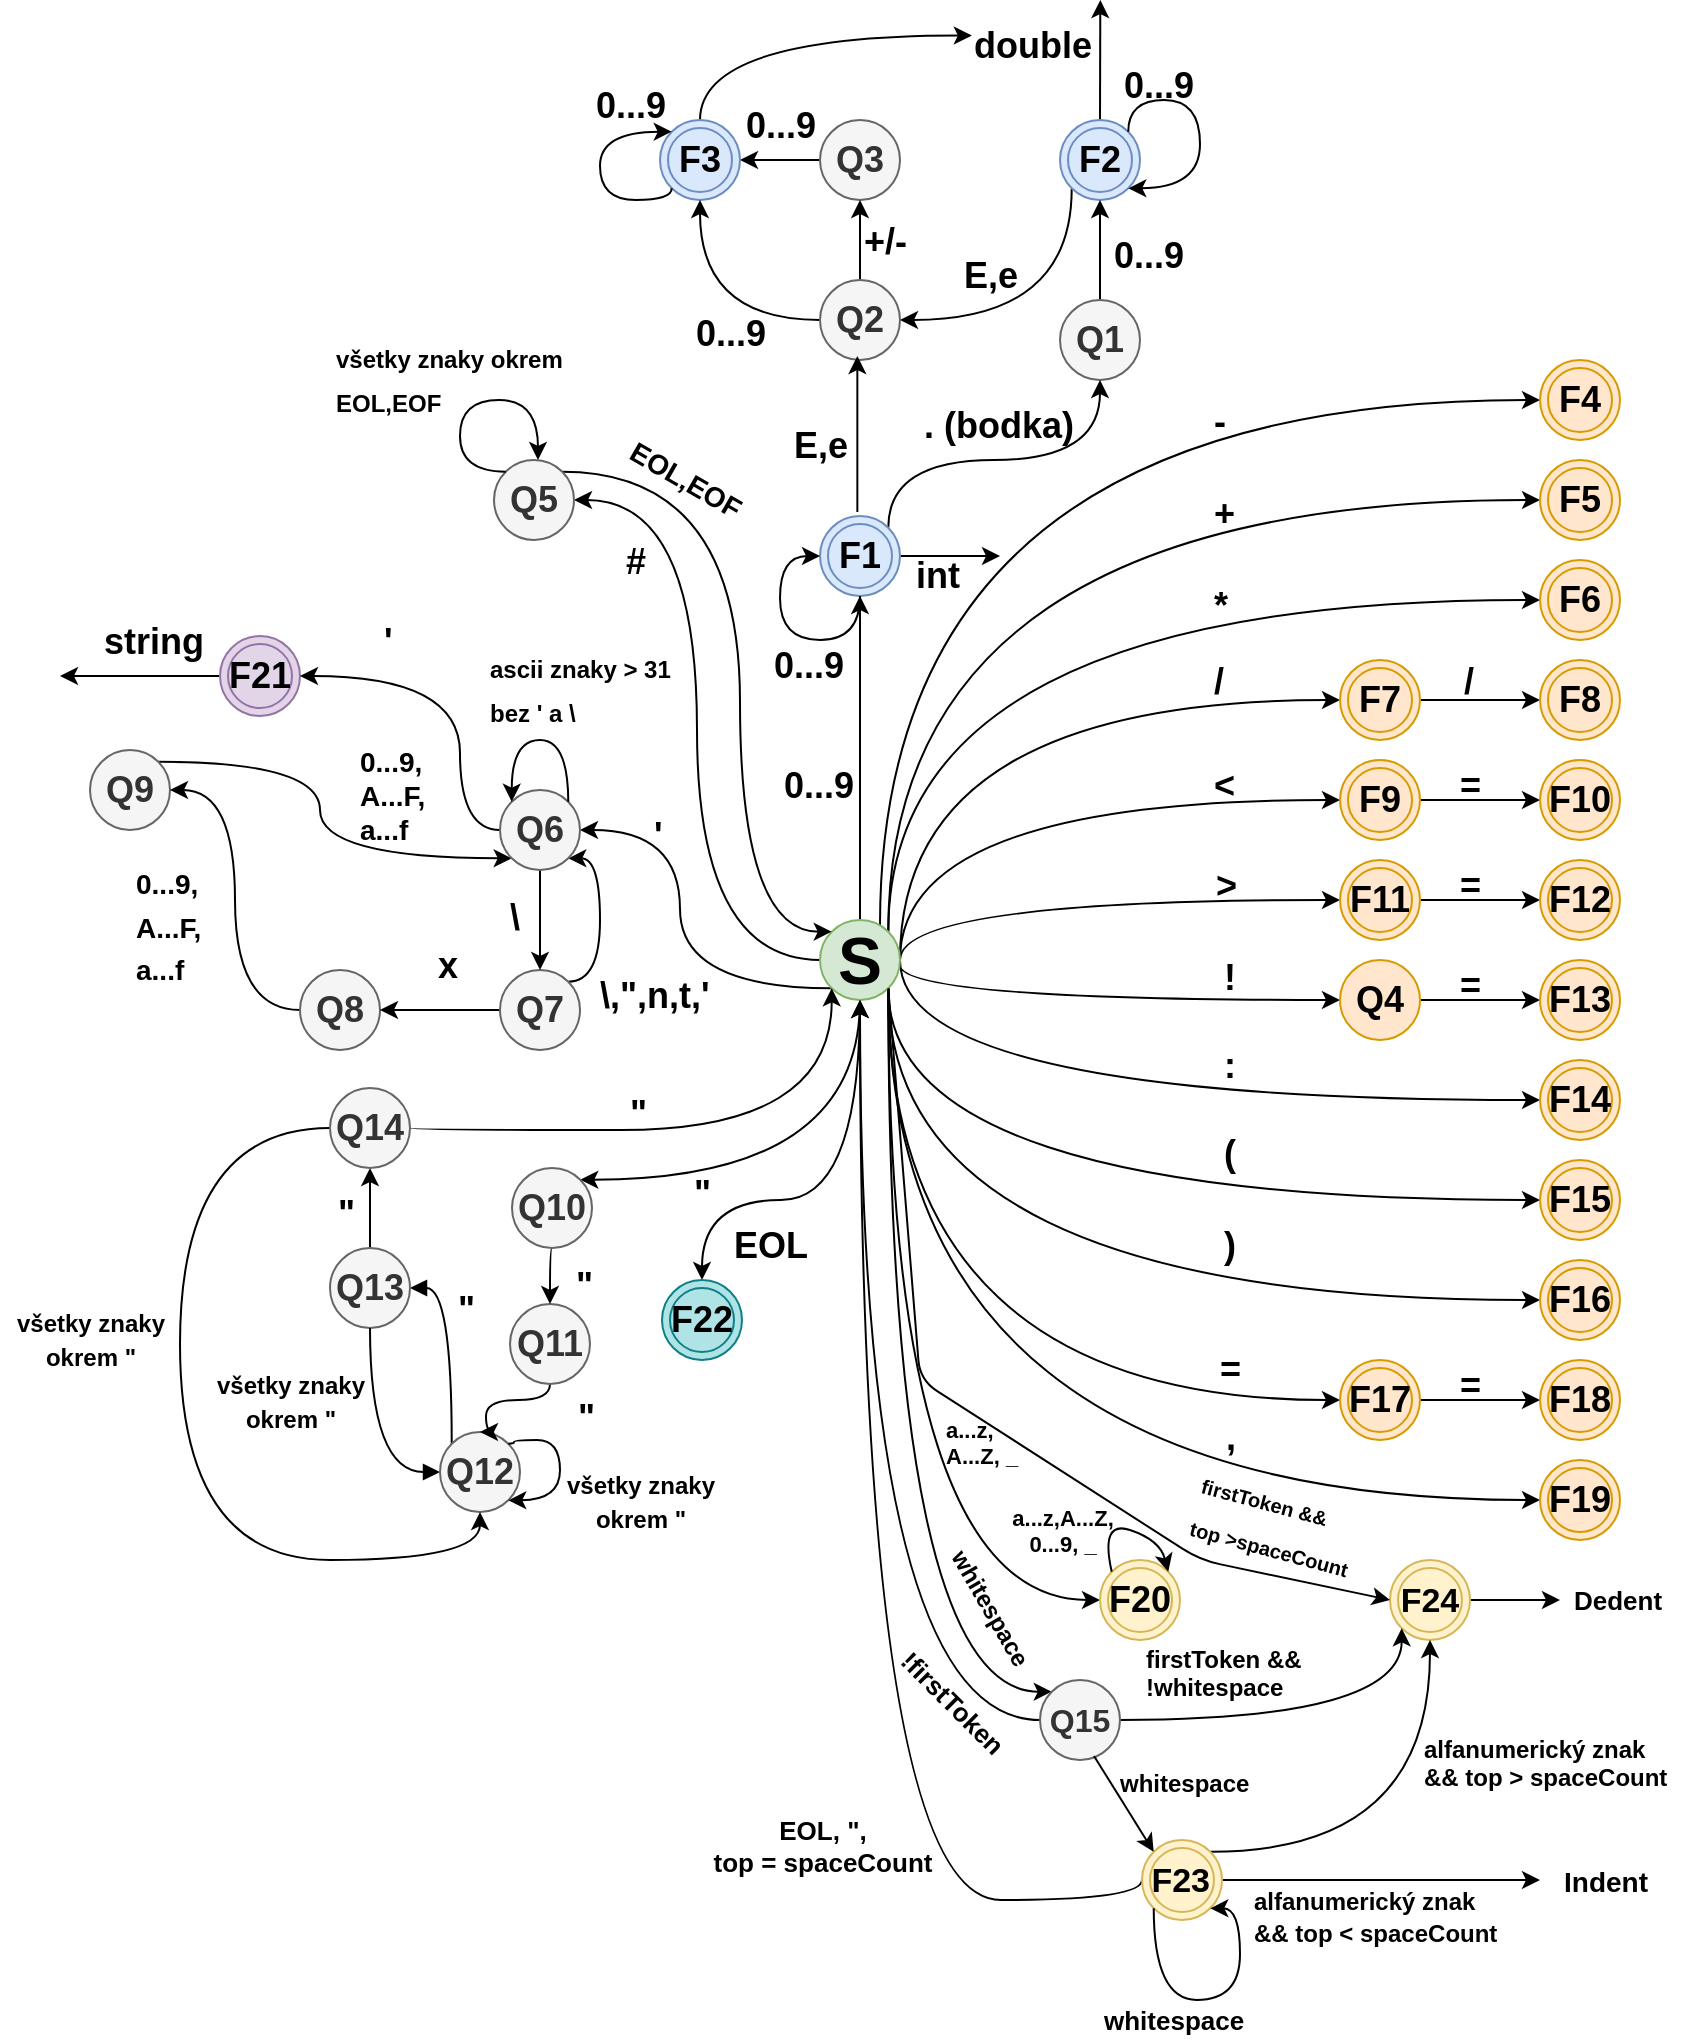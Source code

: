 <mxfile version="12.3.9" type="device" pages="1"><diagram id="JG3panCCO7HUyIYk3Yxw" name="Page-1"><mxGraphModel dx="2249" dy="762" grid="1" gridSize="10" guides="1" tooltips="1" connect="1" arrows="1" fold="1" page="1" pageScale="1" pageWidth="827" pageHeight="1169" math="0" shadow="0"><root><mxCell id="0"/><mxCell id="1" parent="0"/><mxCell id="SLtr-mGDCisyermg2RWU-175" style="edgeStyle=orthogonalEdgeStyle;curved=1;comic=0;orthogonalLoop=1;jettySize=auto;html=1;exitX=1;exitY=0.5;exitDx=0;exitDy=0;entryX=0;entryY=0;entryDx=0;entryDy=0;endArrow=none;endFill=0;strokeColor=#000000;fontSize=14;fontColor=none;startArrow=block;startFill=1;" parent="1" source="SLtr-mGDCisyermg2RWU-1" target="SLtr-mGDCisyermg2RWU-2" edge="1"><mxGeometry relative="1" as="geometry"/></mxCell><mxCell id="SLtr-mGDCisyermg2RWU-177" style="edgeStyle=orthogonalEdgeStyle;curved=1;comic=0;orthogonalLoop=1;jettySize=auto;html=1;exitX=0.5;exitY=0;exitDx=0;exitDy=0;entryX=0.5;entryY=1;entryDx=0;entryDy=0;endArrow=classic;endFill=1;strokeColor=#000000;fontSize=14;fontColor=none;" parent="1" source="SLtr-mGDCisyermg2RWU-1" target="SLtr-mGDCisyermg2RWU-11" edge="1"><mxGeometry relative="1" as="geometry"/></mxCell><mxCell id="SLtr-mGDCisyermg2RWU-1" value="Q13" style="ellipse;whiteSpace=wrap;html=1;aspect=fixed;fillColor=#f5f5f5;fontSize=18;fontStyle=1;strokeColor=#666666;fontColor=#333333;" parent="1" vertex="1"><mxGeometry x="155" y="724" width="40" height="40" as="geometry"/></mxCell><mxCell id="SLtr-mGDCisyermg2RWU-173" style="edgeStyle=orthogonalEdgeStyle;curved=1;comic=0;orthogonalLoop=1;jettySize=auto;html=1;exitX=0;exitY=0.5;exitDx=0;exitDy=0;entryX=0.5;entryY=1;entryDx=0;entryDy=0;endArrow=none;endFill=0;strokeColor=#000000;fontSize=14;fontColor=none;startArrow=block;startFill=1;" parent="1" source="SLtr-mGDCisyermg2RWU-2" target="SLtr-mGDCisyermg2RWU-1" edge="1"><mxGeometry relative="1" as="geometry"/></mxCell><mxCell id="SLtr-mGDCisyermg2RWU-2" value="Q12" style="ellipse;whiteSpace=wrap;html=1;aspect=fixed;fillColor=#f5f5f5;fontSize=18;fontStyle=1;strokeColor=#666666;fontColor=#333333;" parent="1" vertex="1"><mxGeometry x="210" y="816" width="40" height="40" as="geometry"/></mxCell><mxCell id="SLtr-mGDCisyermg2RWU-122" style="edgeStyle=orthogonalEdgeStyle;curved=1;comic=0;orthogonalLoop=1;jettySize=auto;html=1;exitX=0;exitY=0.5;exitDx=0;exitDy=0;entryX=1;entryY=0.5;entryDx=0;entryDy=0;endArrow=classic;endFill=1;strokeColor=#000000;fontSize=18;fontColor=none;" parent="1" source="SLtr-mGDCisyermg2RWU-3" target="SLtr-mGDCisyermg2RWU-4" edge="1"><mxGeometry relative="1" as="geometry"/></mxCell><mxCell id="SLtr-mGDCisyermg2RWU-3" value="Q3" style="ellipse;whiteSpace=wrap;html=1;aspect=fixed;fillColor=#f5f5f5;fontSize=18;fontStyle=1;strokeColor=#666666;fontColor=#333333;" parent="1" vertex="1"><mxGeometry x="400" y="160" width="40" height="40" as="geometry"/></mxCell><mxCell id="SLtr-mGDCisyermg2RWU-124" style="edgeStyle=orthogonalEdgeStyle;curved=1;comic=0;orthogonalLoop=1;jettySize=auto;html=1;exitX=0.5;exitY=0;exitDx=0;exitDy=0;entryX=0.013;entryY=0.388;entryDx=0;entryDy=0;entryPerimeter=0;endArrow=classic;endFill=1;strokeColor=#000000;fontSize=18;fontColor=none;" parent="1" source="SLtr-mGDCisyermg2RWU-4" target="SLtr-mGDCisyermg2RWU-110" edge="1"><mxGeometry relative="1" as="geometry"/></mxCell><mxCell id="SLtr-mGDCisyermg2RWU-4" value="F3" style="ellipse;shape=doubleEllipse;whiteSpace=wrap;html=1;aspect=fixed;fillColor=#dae8fc;fontSize=18;fontStyle=1;strokeColor=#6c8ebf;" parent="1" vertex="1"><mxGeometry x="320" y="160" width="40" height="40" as="geometry"/></mxCell><mxCell id="SLtr-mGDCisyermg2RWU-109" style="edgeStyle=orthogonalEdgeStyle;curved=1;comic=0;orthogonalLoop=1;jettySize=auto;html=1;exitX=0.5;exitY=0;exitDx=0;exitDy=0;endArrow=classic;endFill=1;strokeColor=#000000;fontSize=18;fontColor=none;" parent="1" source="SLtr-mGDCisyermg2RWU-5" edge="1"><mxGeometry relative="1" as="geometry"><mxPoint x="540.176" y="100.0" as="targetPoint"/></mxGeometry></mxCell><mxCell id="SLtr-mGDCisyermg2RWU-112" style="edgeStyle=orthogonalEdgeStyle;curved=1;comic=0;orthogonalLoop=1;jettySize=auto;html=1;exitX=0;exitY=1;exitDx=0;exitDy=0;entryX=1;entryY=0.5;entryDx=0;entryDy=0;endArrow=classic;endFill=1;strokeColor=#000000;fontSize=18;fontColor=none;" parent="1" source="SLtr-mGDCisyermg2RWU-5" target="SLtr-mGDCisyermg2RWU-15" edge="1"><mxGeometry relative="1" as="geometry"><Array as="points"><mxPoint x="526" y="260"/></Array></mxGeometry></mxCell><mxCell id="SLtr-mGDCisyermg2RWU-5" value="F2" style="ellipse;shape=doubleEllipse;whiteSpace=wrap;html=1;aspect=fixed;fillColor=#dae8fc;fontSize=18;fontStyle=1;strokeColor=#6c8ebf;" parent="1" vertex="1"><mxGeometry x="520" y="160" width="40" height="40" as="geometry"/></mxCell><mxCell id="SLtr-mGDCisyermg2RWU-104" style="edgeStyle=orthogonalEdgeStyle;curved=1;comic=0;orthogonalLoop=1;jettySize=auto;html=1;exitX=0.5;exitY=0;exitDx=0;exitDy=0;entryX=0.5;entryY=1;entryDx=0;entryDy=0;endArrow=classic;endFill=1;strokeColor=#000000;fontSize=18;fontColor=none;" parent="1" source="SLtr-mGDCisyermg2RWU-6" target="SLtr-mGDCisyermg2RWU-5" edge="1"><mxGeometry relative="1" as="geometry"/></mxCell><mxCell id="SLtr-mGDCisyermg2RWU-6" value="Q1" style="ellipse;whiteSpace=wrap;html=1;aspect=fixed;fillColor=#f5f5f5;fontSize=18;fontStyle=1;strokeColor=#666666;fontColor=#333333;" parent="1" vertex="1"><mxGeometry x="520" y="250" width="40" height="40" as="geometry"/></mxCell><mxCell id="SLtr-mGDCisyermg2RWU-63" style="edgeStyle=orthogonalEdgeStyle;orthogonalLoop=1;jettySize=auto;html=1;entryX=0;entryY=0.5;entryDx=0;entryDy=0;fontSize=18;fontColor=none;curved=1;endArrow=classic;endFill=1;" parent="1" source="SLtr-mGDCisyermg2RWU-7" target="SLtr-mGDCisyermg2RWU-10" edge="1"><mxGeometry relative="1" as="geometry"><Array as="points"><mxPoint x="430" y="300"/></Array></mxGeometry></mxCell><mxCell id="SLtr-mGDCisyermg2RWU-64" style="edgeStyle=orthogonalEdgeStyle;orthogonalLoop=1;jettySize=auto;html=1;fontSize=18;fontColor=none;exitX=1;exitY=0;exitDx=0;exitDy=0;entryX=0;entryY=0.5;entryDx=0;entryDy=0;comic=0;strokeColor=#000000;curved=1;" parent="1" source="SLtr-mGDCisyermg2RWU-7" target="SLtr-mGDCisyermg2RWU-20" edge="1"><mxGeometry relative="1" as="geometry"><mxPoint x="470" y="480" as="sourcePoint"/><mxPoint x="560" y="370" as="targetPoint"/><Array as="points"><mxPoint x="434" y="350"/></Array></mxGeometry></mxCell><mxCell id="SLtr-mGDCisyermg2RWU-67" style="edgeStyle=orthogonalEdgeStyle;curved=1;comic=0;orthogonalLoop=1;jettySize=auto;html=1;exitX=1;exitY=0;exitDx=0;exitDy=0;entryX=0;entryY=0.5;entryDx=0;entryDy=0;endArrow=classic;endFill=1;strokeColor=#000000;fontSize=18;fontColor=none;" parent="1" source="SLtr-mGDCisyermg2RWU-7" target="SLtr-mGDCisyermg2RWU-30" edge="1"><mxGeometry relative="1" as="geometry"><Array as="points"><mxPoint x="434" y="400"/></Array></mxGeometry></mxCell><mxCell id="SLtr-mGDCisyermg2RWU-68" style="edgeStyle=orthogonalEdgeStyle;curved=1;comic=0;orthogonalLoop=1;jettySize=auto;html=1;exitX=1;exitY=0.5;exitDx=0;exitDy=0;entryX=0;entryY=0.5;entryDx=0;entryDy=0;endArrow=classic;endFill=1;strokeColor=#000000;fontSize=18;fontColor=none;" parent="1" source="SLtr-mGDCisyermg2RWU-7" target="SLtr-mGDCisyermg2RWU-18" edge="1"><mxGeometry relative="1" as="geometry"><Array as="points"><mxPoint x="440" y="450"/></Array></mxGeometry></mxCell><mxCell id="SLtr-mGDCisyermg2RWU-69" style="edgeStyle=orthogonalEdgeStyle;curved=1;comic=0;orthogonalLoop=1;jettySize=auto;html=1;exitX=1;exitY=0.5;exitDx=0;exitDy=0;entryX=0;entryY=0.5;entryDx=0;entryDy=0;endArrow=classic;endFill=1;strokeColor=#000000;fontSize=18;fontColor=none;" parent="1" source="SLtr-mGDCisyermg2RWU-7" target="SLtr-mGDCisyermg2RWU-17" edge="1"><mxGeometry relative="1" as="geometry"><Array as="points"><mxPoint x="440" y="500"/></Array></mxGeometry></mxCell><mxCell id="SLtr-mGDCisyermg2RWU-70" style="edgeStyle=orthogonalEdgeStyle;curved=1;comic=0;orthogonalLoop=1;jettySize=auto;html=1;exitX=1;exitY=0.5;exitDx=0;exitDy=0;entryX=0;entryY=0.5;entryDx=0;entryDy=0;endArrow=classic;endFill=1;strokeColor=#000000;fontSize=18;fontColor=none;" parent="1" source="SLtr-mGDCisyermg2RWU-7" target="SLtr-mGDCisyermg2RWU-27" edge="1"><mxGeometry relative="1" as="geometry"><Array as="points"><mxPoint x="440" y="550"/></Array></mxGeometry></mxCell><mxCell id="SLtr-mGDCisyermg2RWU-73" style="edgeStyle=orthogonalEdgeStyle;curved=1;comic=0;orthogonalLoop=1;jettySize=auto;html=1;exitX=0.994;exitY=0.556;exitDx=0;exitDy=0;entryX=0;entryY=0.5;entryDx=0;entryDy=0;endArrow=classic;endFill=1;strokeColor=#000000;fontSize=18;fontColor=none;exitPerimeter=0;" parent="1" source="SLtr-mGDCisyermg2RWU-7" target="SLtr-mGDCisyermg2RWU-26" edge="1"><mxGeometry relative="1" as="geometry"><Array as="points"><mxPoint x="440" y="600"/></Array></mxGeometry></mxCell><mxCell id="SLtr-mGDCisyermg2RWU-74" style="edgeStyle=orthogonalEdgeStyle;curved=1;comic=0;orthogonalLoop=1;jettySize=auto;html=1;exitX=1;exitY=0.5;exitDx=0;exitDy=0;entryX=0;entryY=0.5;entryDx=0;entryDy=0;endArrow=classic;endFill=1;strokeColor=#000000;fontSize=18;fontColor=none;" parent="1" source="SLtr-mGDCisyermg2RWU-7" target="SLtr-mGDCisyermg2RWU-19" edge="1"><mxGeometry relative="1" as="geometry"><Array as="points"><mxPoint x="440" y="650"/></Array></mxGeometry></mxCell><mxCell id="SLtr-mGDCisyermg2RWU-75" style="edgeStyle=orthogonalEdgeStyle;curved=1;comic=0;orthogonalLoop=1;jettySize=auto;html=1;exitX=1;exitY=1;exitDx=0;exitDy=0;entryX=0;entryY=0.5;entryDx=0;entryDy=0;endArrow=classic;endFill=1;strokeColor=#000000;fontSize=18;fontColor=none;" parent="1" source="SLtr-mGDCisyermg2RWU-7" target="SLtr-mGDCisyermg2RWU-9" edge="1"><mxGeometry relative="1" as="geometry"><Array as="points"><mxPoint x="434" y="700"/></Array></mxGeometry></mxCell><mxCell id="SLtr-mGDCisyermg2RWU-76" style="edgeStyle=orthogonalEdgeStyle;curved=1;comic=0;orthogonalLoop=1;jettySize=auto;html=1;exitX=1;exitY=1;exitDx=0;exitDy=0;entryX=0;entryY=0.5;entryDx=0;entryDy=0;endArrow=classic;endFill=1;strokeColor=#000000;fontSize=18;fontColor=none;" parent="1" source="SLtr-mGDCisyermg2RWU-7" target="SLtr-mGDCisyermg2RWU-8" edge="1"><mxGeometry relative="1" as="geometry"><Array as="points"><mxPoint x="434" y="750"/></Array></mxGeometry></mxCell><mxCell id="SLtr-mGDCisyermg2RWU-77" style="edgeStyle=orthogonalEdgeStyle;curved=1;comic=0;orthogonalLoop=1;jettySize=auto;html=1;exitX=1;exitY=1;exitDx=0;exitDy=0;entryX=0;entryY=0.5;entryDx=0;entryDy=0;endArrow=classic;endFill=1;strokeColor=#000000;fontSize=18;fontColor=none;" parent="1" source="SLtr-mGDCisyermg2RWU-7" target="SLtr-mGDCisyermg2RWU-25" edge="1"><mxGeometry relative="1" as="geometry"><Array as="points"><mxPoint x="434" y="800"/></Array></mxGeometry></mxCell><mxCell id="SLtr-mGDCisyermg2RWU-78" style="edgeStyle=orthogonalEdgeStyle;curved=1;comic=0;orthogonalLoop=1;jettySize=auto;html=1;exitX=1;exitY=1;exitDx=0;exitDy=0;entryX=0;entryY=0.5;entryDx=0;entryDy=0;endArrow=classic;endFill=1;strokeColor=#000000;fontSize=18;fontColor=none;" parent="1" source="SLtr-mGDCisyermg2RWU-7" target="SLtr-mGDCisyermg2RWU-34" edge="1"><mxGeometry relative="1" as="geometry"><Array as="points"><mxPoint x="434" y="850"/></Array></mxGeometry></mxCell><mxCell id="SLtr-mGDCisyermg2RWU-79" style="edgeStyle=orthogonalEdgeStyle;curved=1;comic=0;orthogonalLoop=1;jettySize=auto;html=1;exitX=1;exitY=1;exitDx=0;exitDy=0;entryX=0;entryY=0.5;entryDx=0;entryDy=0;endArrow=classic;endFill=1;strokeColor=#000000;fontSize=18;fontColor=none;" parent="1" source="SLtr-mGDCisyermg2RWU-7" target="SLtr-mGDCisyermg2RWU-33" edge="1"><mxGeometry relative="1" as="geometry"><Array as="points"><mxPoint x="434" y="900"/></Array></mxGeometry></mxCell><mxCell id="SLtr-mGDCisyermg2RWU-96" style="edgeStyle=orthogonalEdgeStyle;curved=1;comic=0;orthogonalLoop=1;jettySize=auto;html=1;exitX=0.5;exitY=0;exitDx=0;exitDy=0;entryX=0.5;entryY=1;entryDx=0;entryDy=0;endArrow=classic;endFill=1;strokeColor=#000000;fontSize=18;fontColor=none;" parent="1" source="SLtr-mGDCisyermg2RWU-7" target="SLtr-mGDCisyermg2RWU-16" edge="1"><mxGeometry relative="1" as="geometry"/></mxCell><mxCell id="SLtr-mGDCisyermg2RWU-128" style="edgeStyle=orthogonalEdgeStyle;curved=1;comic=0;orthogonalLoop=1;jettySize=auto;html=1;exitX=0;exitY=0.5;exitDx=0;exitDy=0;endArrow=classic;endFill=1;strokeColor=#000000;fontSize=18;fontColor=none;entryX=1;entryY=0.5;entryDx=0;entryDy=0;" parent="1" source="SLtr-mGDCisyermg2RWU-7" target="SLtr-mGDCisyermg2RWU-32" edge="1"><mxGeometry relative="1" as="geometry"><mxPoint x="360" y="594.471" as="targetPoint"/></mxGeometry></mxCell><mxCell id="SLtr-mGDCisyermg2RWU-135" style="edgeStyle=orthogonalEdgeStyle;curved=1;comic=0;orthogonalLoop=1;jettySize=auto;html=1;exitX=0;exitY=1;exitDx=0;exitDy=0;entryX=1;entryY=0.5;entryDx=0;entryDy=0;endArrow=classic;endFill=1;strokeColor=#000000;fontSize=18;fontColor=none;" parent="1" source="SLtr-mGDCisyermg2RWU-7" target="SLtr-mGDCisyermg2RWU-31" edge="1"><mxGeometry relative="1" as="geometry"><Array as="points"><mxPoint x="330" y="594"/><mxPoint x="330" y="515"/></Array></mxGeometry></mxCell><mxCell id="SLtr-mGDCisyermg2RWU-160" style="edgeStyle=orthogonalEdgeStyle;comic=0;orthogonalLoop=1;jettySize=auto;html=1;exitX=0.5;exitY=1;exitDx=0;exitDy=0;entryX=0.5;entryY=0;entryDx=0;entryDy=0;endArrow=classic;endFill=1;strokeColor=#000000;fontSize=14;fontColor=none;curved=1;" parent="1" source="SLtr-mGDCisyermg2RWU-7" target="SLtr-mGDCisyermg2RWU-14" edge="1"><mxGeometry relative="1" as="geometry"><Array as="points"><mxPoint x="420" y="700"/><mxPoint x="341" y="700"/></Array></mxGeometry></mxCell><mxCell id="SLtr-mGDCisyermg2RWU-165" style="edgeStyle=orthogonalEdgeStyle;curved=1;comic=0;orthogonalLoop=1;jettySize=auto;html=1;exitX=0.5;exitY=1;exitDx=0;exitDy=0;entryX=1;entryY=0;entryDx=0;entryDy=0;endArrow=classic;endFill=1;strokeColor=#000000;fontSize=14;fontColor=none;" parent="1" source="SLtr-mGDCisyermg2RWU-7" target="SLtr-mGDCisyermg2RWU-13" edge="1"><mxGeometry relative="1" as="geometry"><Array as="points"><mxPoint x="420" y="690"/></Array></mxGeometry></mxCell><mxCell id="9d_rqE51eai58UXG93RW-18" style="edgeStyle=orthogonalEdgeStyle;curved=1;orthogonalLoop=1;jettySize=auto;html=1;exitX=1;exitY=1;exitDx=0;exitDy=0;entryX=0;entryY=0;entryDx=0;entryDy=0;startArrow=none;startFill=0;endArrow=classic;endFill=1;fontSize=5;" parent="1" source="SLtr-mGDCisyermg2RWU-7" target="9d_rqE51eai58UXG93RW-12" edge="1"><mxGeometry relative="1" as="geometry"><Array as="points"><mxPoint x="434" y="946"/></Array></mxGeometry></mxCell><mxCell id="SLtr-mGDCisyermg2RWU-7" value="&lt;font style=&quot;font-size: 33px&quot;&gt;S&lt;/font&gt;" style="ellipse;whiteSpace=wrap;html=1;aspect=fixed;fillColor=#d5e8d4;fontSize=18;fontStyle=1;strokeColor=#82b366;" parent="1" vertex="1"><mxGeometry x="400" y="560" width="40" height="40" as="geometry"/></mxCell><mxCell id="SLtr-mGDCisyermg2RWU-8" value="F16" style="ellipse;shape=doubleEllipse;whiteSpace=wrap;html=1;aspect=fixed;fillColor=#ffe6cc;fontSize=18;fontStyle=1;strokeColor=#d79b00;" parent="1" vertex="1"><mxGeometry x="760" y="730" width="40" height="40" as="geometry"/></mxCell><mxCell id="SLtr-mGDCisyermg2RWU-9" value="F15" style="ellipse;shape=doubleEllipse;whiteSpace=wrap;html=1;aspect=fixed;fillColor=#ffe6cc;fontSize=18;fontStyle=1;strokeColor=#d79b00;" parent="1" vertex="1"><mxGeometry x="760" y="680" width="40" height="40" as="geometry"/></mxCell><mxCell id="SLtr-mGDCisyermg2RWU-10" value="&lt;font style=&quot;font-size: 18px;&quot;&gt;&lt;span style=&quot;font-size: 18px;&quot;&gt;F4&lt;/span&gt;&lt;/font&gt;" style="ellipse;shape=doubleEllipse;whiteSpace=wrap;html=1;aspect=fixed;fillColor=#ffe6cc;fontSize=18;fontStyle=1;strokeColor=#d79b00;shadow=0;" parent="1" vertex="1"><mxGeometry x="760" y="280" width="40" height="40" as="geometry"/></mxCell><mxCell id="SLtr-mGDCisyermg2RWU-180" style="edgeStyle=orthogonalEdgeStyle;comic=0;orthogonalLoop=1;jettySize=auto;html=1;exitX=1;exitY=0.5;exitDx=0;exitDy=0;entryX=0;entryY=1;entryDx=0;entryDy=0;endArrow=classic;endFill=1;strokeColor=#000000;fontSize=14;fontColor=none;curved=1;" parent="1" source="SLtr-mGDCisyermg2RWU-11" target="SLtr-mGDCisyermg2RWU-7" edge="1"><mxGeometry relative="1" as="geometry"><Array as="points"><mxPoint x="195" y="665"/><mxPoint x="406" y="665"/></Array></mxGeometry></mxCell><mxCell id="SLtr-mGDCisyermg2RWU-182" style="edgeStyle=orthogonalEdgeStyle;curved=1;comic=0;orthogonalLoop=1;jettySize=auto;html=1;exitX=0;exitY=0.5;exitDx=0;exitDy=0;entryX=0.5;entryY=1;entryDx=0;entryDy=0;endArrow=classic;endFill=1;strokeColor=#000000;fontSize=14;fontColor=none;" parent="1" source="SLtr-mGDCisyermg2RWU-11" target="SLtr-mGDCisyermg2RWU-2" edge="1"><mxGeometry relative="1" as="geometry"><Array as="points"><mxPoint x="80" y="664"/><mxPoint x="80" y="880"/><mxPoint x="230" y="880"/></Array></mxGeometry></mxCell><mxCell id="SLtr-mGDCisyermg2RWU-11" value="Q14" style="ellipse;whiteSpace=wrap;html=1;aspect=fixed;fillColor=#f5f5f5;fontSize=18;fontStyle=1;strokeColor=#666666;fontColor=#333333;" parent="1" vertex="1"><mxGeometry x="155" y="644" width="40" height="40" as="geometry"/></mxCell><mxCell id="SLtr-mGDCisyermg2RWU-169" style="edgeStyle=orthogonalEdgeStyle;curved=1;comic=0;orthogonalLoop=1;jettySize=auto;html=1;exitX=0.5;exitY=1;exitDx=0;exitDy=0;entryX=0.5;entryY=0;entryDx=0;entryDy=0;endArrow=classic;endFill=1;strokeColor=#000000;fontSize=14;fontColor=none;" parent="1" source="SLtr-mGDCisyermg2RWU-12" target="SLtr-mGDCisyermg2RWU-2" edge="1"><mxGeometry relative="1" as="geometry"><Array as="points"><mxPoint x="265" y="800"/><mxPoint x="233" y="800"/></Array></mxGeometry></mxCell><mxCell id="SLtr-mGDCisyermg2RWU-12" value="Q11" style="ellipse;whiteSpace=wrap;html=1;aspect=fixed;fillColor=#f5f5f5;fontSize=18;fontStyle=1;strokeColor=#666666;fontColor=#333333;" parent="1" vertex="1"><mxGeometry x="245" y="752" width="40" height="40" as="geometry"/></mxCell><mxCell id="SLtr-mGDCisyermg2RWU-167" style="edgeStyle=orthogonalEdgeStyle;curved=1;comic=0;orthogonalLoop=1;jettySize=auto;html=1;exitX=0.5;exitY=1;exitDx=0;exitDy=0;entryX=0.5;entryY=0;entryDx=0;entryDy=0;endArrow=classic;endFill=1;strokeColor=#000000;fontSize=14;fontColor=none;" parent="1" source="SLtr-mGDCisyermg2RWU-13" target="SLtr-mGDCisyermg2RWU-12" edge="1"><mxGeometry relative="1" as="geometry"/></mxCell><mxCell id="SLtr-mGDCisyermg2RWU-13" value="Q10" style="ellipse;whiteSpace=wrap;html=1;aspect=fixed;fillColor=#f5f5f5;fontSize=18;fontStyle=1;strokeColor=#666666;fontColor=#333333;" parent="1" vertex="1"><mxGeometry x="246" y="684" width="40" height="40" as="geometry"/></mxCell><mxCell id="SLtr-mGDCisyermg2RWU-14" value="F22" style="ellipse;shape=doubleEllipse;whiteSpace=wrap;html=1;aspect=fixed;fillColor=#b0e3e6;fontSize=18;fontStyle=1;strokeColor=#0e8088;" parent="1" vertex="1"><mxGeometry x="321" y="740" width="40" height="40" as="geometry"/></mxCell><mxCell id="SLtr-mGDCisyermg2RWU-116" style="edgeStyle=orthogonalEdgeStyle;curved=1;comic=0;orthogonalLoop=1;jettySize=auto;html=1;exitX=0;exitY=0.5;exitDx=0;exitDy=0;entryX=0.5;entryY=1;entryDx=0;entryDy=0;endArrow=classic;endFill=1;strokeColor=#000000;fontSize=18;fontColor=none;" parent="1" source="SLtr-mGDCisyermg2RWU-15" target="SLtr-mGDCisyermg2RWU-4" edge="1"><mxGeometry relative="1" as="geometry"/></mxCell><mxCell id="SLtr-mGDCisyermg2RWU-120" style="edgeStyle=orthogonalEdgeStyle;curved=1;comic=0;orthogonalLoop=1;jettySize=auto;html=1;exitX=0.5;exitY=0;exitDx=0;exitDy=0;entryX=0.5;entryY=1;entryDx=0;entryDy=0;endArrow=classic;endFill=1;strokeColor=#000000;fontSize=18;fontColor=none;" parent="1" source="SLtr-mGDCisyermg2RWU-15" target="SLtr-mGDCisyermg2RWU-3" edge="1"><mxGeometry relative="1" as="geometry"/></mxCell><mxCell id="SLtr-mGDCisyermg2RWU-15" value="Q2" style="ellipse;whiteSpace=wrap;html=1;aspect=fixed;fillColor=#f5f5f5;fontSize=18;fontStyle=1;strokeColor=#666666;fontColor=#333333;" parent="1" vertex="1"><mxGeometry x="400" y="240" width="40" height="40" as="geometry"/></mxCell><mxCell id="SLtr-mGDCisyermg2RWU-98" style="edgeStyle=orthogonalEdgeStyle;curved=1;comic=0;orthogonalLoop=1;jettySize=auto;html=1;exitX=1;exitY=0.5;exitDx=0;exitDy=0;endArrow=classic;endFill=1;strokeColor=#000000;fontSize=18;fontColor=none;" parent="1" source="SLtr-mGDCisyermg2RWU-16" edge="1"><mxGeometry relative="1" as="geometry"><mxPoint x="490" y="378" as="targetPoint"/></mxGeometry></mxCell><mxCell id="SLtr-mGDCisyermg2RWU-102" style="edgeStyle=orthogonalEdgeStyle;curved=1;comic=0;orthogonalLoop=1;jettySize=auto;html=1;exitX=1;exitY=0;exitDx=0;exitDy=0;endArrow=classic;endFill=1;strokeColor=#000000;fontSize=18;fontColor=none;" parent="1" source="SLtr-mGDCisyermg2RWU-16" target="SLtr-mGDCisyermg2RWU-6" edge="1"><mxGeometry relative="1" as="geometry"><Array as="points"><mxPoint x="434" y="330"/><mxPoint x="540" y="330"/></Array></mxGeometry></mxCell><mxCell id="SLtr-mGDCisyermg2RWU-111" style="edgeStyle=orthogonalEdgeStyle;curved=1;comic=0;orthogonalLoop=1;jettySize=auto;html=1;exitX=0.5;exitY=0;exitDx=0;exitDy=0;endArrow=classic;endFill=1;strokeColor=#000000;fontSize=18;fontColor=none;" parent="1" edge="1"><mxGeometry relative="1" as="geometry"><mxPoint x="418.676" y="278" as="targetPoint"/><mxPoint x="418.676" y="356" as="sourcePoint"/></mxGeometry></mxCell><mxCell id="SLtr-mGDCisyermg2RWU-16" value="F1" style="ellipse;shape=doubleEllipse;whiteSpace=wrap;html=1;aspect=fixed;fillColor=#dae8fc;fontSize=18;fontStyle=1;strokeColor=#6c8ebf;" parent="1" vertex="1"><mxGeometry x="400" y="358" width="40" height="40" as="geometry"/></mxCell><mxCell id="SLtr-mGDCisyermg2RWU-47" style="edgeStyle=orthogonalEdgeStyle;rounded=0;orthogonalLoop=1;jettySize=auto;html=1;exitX=1;exitY=0.5;exitDx=0;exitDy=0;entryX=0;entryY=0.5;entryDx=0;entryDy=0;fontSize=18;fontColor=none;" parent="1" source="SLtr-mGDCisyermg2RWU-17" target="SLtr-mGDCisyermg2RWU-28" edge="1"><mxGeometry relative="1" as="geometry"/></mxCell><mxCell id="SLtr-mGDCisyermg2RWU-17" value="F9" style="ellipse;shape=doubleEllipse;whiteSpace=wrap;html=1;aspect=fixed;fillColor=#ffe6cc;fontSize=18;fontStyle=1;strokeColor=#d79b00;" parent="1" vertex="1"><mxGeometry x="660" y="480" width="40" height="40" as="geometry"/></mxCell><mxCell id="SLtr-mGDCisyermg2RWU-45" style="edgeStyle=orthogonalEdgeStyle;rounded=0;orthogonalLoop=1;jettySize=auto;html=1;exitX=1;exitY=0.5;exitDx=0;exitDy=0;entryX=0;entryY=0.5;entryDx=0;entryDy=0;fontSize=18;fontColor=none;" parent="1" source="SLtr-mGDCisyermg2RWU-18" target="SLtr-mGDCisyermg2RWU-29" edge="1"><mxGeometry relative="1" as="geometry"/></mxCell><mxCell id="SLtr-mGDCisyermg2RWU-18" value="F7" style="ellipse;shape=doubleEllipse;whiteSpace=wrap;html=1;aspect=fixed;fillColor=#ffe6cc;fontSize=18;fontStyle=1;strokeColor=#d79b00;" parent="1" vertex="1"><mxGeometry x="660" y="430" width="40" height="40" as="geometry"/></mxCell><mxCell id="SLtr-mGDCisyermg2RWU-19" value="F14" style="ellipse;shape=doubleEllipse;whiteSpace=wrap;html=1;aspect=fixed;fillColor=#ffe6cc;fontSize=18;fontStyle=1;strokeColor=#d79b00;" parent="1" vertex="1"><mxGeometry x="760" y="630" width="40" height="40" as="geometry"/></mxCell><mxCell id="SLtr-mGDCisyermg2RWU-20" value="&lt;span style=&quot;font-size: 18px;&quot;&gt;F5&lt;/span&gt;" style="ellipse;shape=doubleEllipse;whiteSpace=wrap;html=1;aspect=fixed;fillColor=#ffe6cc;fontSize=18;fontStyle=1;strokeColor=#d79b00;" parent="1" vertex="1"><mxGeometry x="760" y="330" width="40" height="40" as="geometry"/></mxCell><mxCell id="SLtr-mGDCisyermg2RWU-143" style="edgeStyle=orthogonalEdgeStyle;curved=1;comic=0;orthogonalLoop=1;jettySize=auto;html=1;exitX=0;exitY=0.5;exitDx=0;exitDy=0;endArrow=classic;endFill=1;strokeColor=#000000;fontSize=18;fontColor=none;" parent="1" source="SLtr-mGDCisyermg2RWU-21" edge="1"><mxGeometry relative="1" as="geometry"><mxPoint x="20" y="438" as="targetPoint"/></mxGeometry></mxCell><mxCell id="SLtr-mGDCisyermg2RWU-21" value="F21" style="ellipse;shape=doubleEllipse;whiteSpace=wrap;html=1;aspect=fixed;fillColor=#e1d5e7;fontSize=18;fontStyle=1;strokeColor=#9673a6;" parent="1" vertex="1"><mxGeometry x="100" y="418" width="40" height="40" as="geometry"/></mxCell><mxCell id="SLtr-mGDCisyermg2RWU-158" style="edgeStyle=orthogonalEdgeStyle;curved=1;comic=0;orthogonalLoop=1;jettySize=auto;html=1;exitX=1;exitY=0;exitDx=0;exitDy=0;entryX=0;entryY=1;entryDx=0;entryDy=0;endArrow=classic;endFill=1;strokeColor=#000000;fontSize=18;fontColor=none;" parent="1" source="SLtr-mGDCisyermg2RWU-22" target="SLtr-mGDCisyermg2RWU-31" edge="1"><mxGeometry relative="1" as="geometry"><Array as="points"><mxPoint x="150" y="481"/><mxPoint x="150" y="529"/></Array></mxGeometry></mxCell><mxCell id="SLtr-mGDCisyermg2RWU-22" value="Q9" style="ellipse;whiteSpace=wrap;html=1;aspect=fixed;fillColor=#f5f5f5;fontSize=18;fontStyle=1;strokeColor=#666666;fontColor=#333333;" parent="1" vertex="1"><mxGeometry x="35" y="475" width="40" height="40" as="geometry"/></mxCell><mxCell id="SLtr-mGDCisyermg2RWU-156" style="edgeStyle=orthogonalEdgeStyle;curved=1;comic=0;orthogonalLoop=1;jettySize=auto;html=1;exitX=0;exitY=0.5;exitDx=0;exitDy=0;entryX=1;entryY=0.5;entryDx=0;entryDy=0;endArrow=classic;endFill=1;strokeColor=#000000;fontSize=18;fontColor=none;" parent="1" source="SLtr-mGDCisyermg2RWU-23" target="SLtr-mGDCisyermg2RWU-22" edge="1"><mxGeometry relative="1" as="geometry"/></mxCell><mxCell id="SLtr-mGDCisyermg2RWU-23" value="Q8" style="ellipse;whiteSpace=wrap;html=1;aspect=fixed;fillColor=#f5f5f5;fontSize=18;fontStyle=1;strokeColor=#666666;fontColor=#333333;" parent="1" vertex="1"><mxGeometry x="140" y="585" width="40" height="40" as="geometry"/></mxCell><mxCell id="SLtr-mGDCisyermg2RWU-151" style="edgeStyle=orthogonalEdgeStyle;curved=1;comic=0;orthogonalLoop=1;jettySize=auto;html=1;exitX=1;exitY=0;exitDx=0;exitDy=0;entryX=1;entryY=1;entryDx=0;entryDy=0;endArrow=classic;endFill=1;strokeColor=#000000;fontSize=18;fontColor=none;" parent="1" source="SLtr-mGDCisyermg2RWU-24" target="SLtr-mGDCisyermg2RWU-31" edge="1"><mxGeometry relative="1" as="geometry"><Array as="points"><mxPoint x="290" y="591"/><mxPoint x="290" y="529"/></Array></mxGeometry></mxCell><mxCell id="SLtr-mGDCisyermg2RWU-154" style="edgeStyle=orthogonalEdgeStyle;curved=1;comic=0;orthogonalLoop=1;jettySize=auto;html=1;exitX=0;exitY=0.5;exitDx=0;exitDy=0;endArrow=classic;endFill=1;strokeColor=#000000;fontSize=18;fontColor=none;" parent="1" source="SLtr-mGDCisyermg2RWU-24" target="SLtr-mGDCisyermg2RWU-23" edge="1"><mxGeometry relative="1" as="geometry"/></mxCell><mxCell id="SLtr-mGDCisyermg2RWU-24" value="Q7" style="ellipse;whiteSpace=wrap;html=1;aspect=fixed;fillColor=#f5f5f5;fontSize=18;fontStyle=1;strokeColor=#666666;fontColor=#333333;" parent="1" vertex="1"><mxGeometry x="240" y="585" width="40" height="40" as="geometry"/></mxCell><mxCell id="SLtr-mGDCisyermg2RWU-50" style="edgeStyle=orthogonalEdgeStyle;rounded=0;orthogonalLoop=1;jettySize=auto;html=1;exitX=1;exitY=0.5;exitDx=0;exitDy=0;entryX=0;entryY=0.5;entryDx=0;entryDy=0;fontSize=18;fontColor=none;" parent="1" source="SLtr-mGDCisyermg2RWU-25" target="SLtr-mGDCisyermg2RWU-35" edge="1"><mxGeometry relative="1" as="geometry"/></mxCell><mxCell id="SLtr-mGDCisyermg2RWU-25" value="F17" style="ellipse;shape=doubleEllipse;whiteSpace=wrap;html=1;aspect=fixed;fillColor=#ffe6cc;fontSize=18;fontStyle=1;strokeColor=#d79b00;" parent="1" vertex="1"><mxGeometry x="660" y="780" width="40" height="40" as="geometry"/></mxCell><mxCell id="SLtr-mGDCisyermg2RWU-49" style="edgeStyle=orthogonalEdgeStyle;rounded=0;orthogonalLoop=1;jettySize=auto;html=1;exitX=1;exitY=0.5;exitDx=0;exitDy=0;entryX=0;entryY=0.5;entryDx=0;entryDy=0;fontSize=18;fontColor=none;" parent="1" source="SLtr-mGDCisyermg2RWU-26" target="SLtr-mGDCisyermg2RWU-36" edge="1"><mxGeometry relative="1" as="geometry"/></mxCell><mxCell id="SLtr-mGDCisyermg2RWU-26" value="Q4" style="ellipse;whiteSpace=wrap;html=1;aspect=fixed;fillColor=#ffe6cc;fontSize=18;fontStyle=1;strokeColor=#d79b00;" parent="1" vertex="1"><mxGeometry x="660" y="580" width="40" height="40" as="geometry"/></mxCell><mxCell id="SLtr-mGDCisyermg2RWU-48" style="edgeStyle=orthogonalEdgeStyle;rounded=0;orthogonalLoop=1;jettySize=auto;html=1;exitX=1;exitY=0.5;exitDx=0;exitDy=0;entryX=0;entryY=0.5;entryDx=0;entryDy=0;fontSize=18;fontColor=none;" parent="1" source="SLtr-mGDCisyermg2RWU-27" target="SLtr-mGDCisyermg2RWU-37" edge="1"><mxGeometry relative="1" as="geometry"/></mxCell><mxCell id="SLtr-mGDCisyermg2RWU-27" value="F11" style="ellipse;shape=doubleEllipse;whiteSpace=wrap;html=1;aspect=fixed;fillColor=#ffe6cc;fontSize=18;fontStyle=1;strokeColor=#d79b00;" parent="1" vertex="1"><mxGeometry x="660" y="530" width="40" height="40" as="geometry"/></mxCell><mxCell id="SLtr-mGDCisyermg2RWU-28" value="F10" style="ellipse;shape=doubleEllipse;whiteSpace=wrap;html=1;aspect=fixed;fillColor=#ffe6cc;fontSize=18;fontStyle=1;strokeColor=#d79b00;" parent="1" vertex="1"><mxGeometry x="760" y="480" width="40" height="40" as="geometry"/></mxCell><mxCell id="SLtr-mGDCisyermg2RWU-29" value="F8" style="ellipse;shape=doubleEllipse;whiteSpace=wrap;html=1;aspect=fixed;fillColor=#ffe6cc;fontSize=18;fontStyle=1;strokeColor=#d79b00;" parent="1" vertex="1"><mxGeometry x="760" y="430" width="40" height="40" as="geometry"/></mxCell><mxCell id="SLtr-mGDCisyermg2RWU-30" value="F6" style="ellipse;shape=doubleEllipse;whiteSpace=wrap;html=1;aspect=fixed;fillColor=#ffe6cc;fontSize=18;fontStyle=1;strokeColor=#d79b00;" parent="1" vertex="1"><mxGeometry x="760" y="380" width="40" height="40" as="geometry"/></mxCell><mxCell id="SLtr-mGDCisyermg2RWU-153" style="edgeStyle=orthogonalEdgeStyle;curved=1;comic=0;orthogonalLoop=1;jettySize=auto;html=1;exitX=0.5;exitY=1;exitDx=0;exitDy=0;entryX=0.5;entryY=0;entryDx=0;entryDy=0;endArrow=classic;endFill=1;strokeColor=#000000;fontSize=18;fontColor=none;" parent="1" source="SLtr-mGDCisyermg2RWU-31" target="SLtr-mGDCisyermg2RWU-24" edge="1"><mxGeometry relative="1" as="geometry"/></mxCell><mxCell id="9d_rqE51eai58UXG93RW-1" style="edgeStyle=orthogonalEdgeStyle;orthogonalLoop=1;jettySize=auto;html=1;exitX=0;exitY=0.5;exitDx=0;exitDy=0;entryX=1;entryY=0.5;entryDx=0;entryDy=0;curved=1;" parent="1" source="SLtr-mGDCisyermg2RWU-31" target="SLtr-mGDCisyermg2RWU-21" edge="1"><mxGeometry relative="1" as="geometry"><Array as="points"><mxPoint x="220" y="515"/><mxPoint x="220" y="438"/></Array></mxGeometry></mxCell><mxCell id="SLtr-mGDCisyermg2RWU-31" value="Q6" style="ellipse;whiteSpace=wrap;html=1;aspect=fixed;fillColor=#f5f5f5;fontSize=18;fontStyle=1;strokeColor=#666666;fontColor=#333333;" parent="1" vertex="1"><mxGeometry x="240" y="495" width="40" height="40" as="geometry"/></mxCell><mxCell id="SLtr-mGDCisyermg2RWU-132" style="edgeStyle=orthogonalEdgeStyle;curved=1;comic=0;orthogonalLoop=1;jettySize=auto;html=1;exitX=1;exitY=0;exitDx=0;exitDy=0;entryX=0;entryY=0;entryDx=0;entryDy=0;endArrow=classic;endFill=1;strokeColor=#000000;fontSize=18;fontColor=none;" parent="1" source="SLtr-mGDCisyermg2RWU-32" target="SLtr-mGDCisyermg2RWU-7" edge="1"><mxGeometry relative="1" as="geometry"><Array as="points"><mxPoint x="360" y="336"/><mxPoint x="360" y="566"/></Array></mxGeometry></mxCell><mxCell id="SLtr-mGDCisyermg2RWU-32" value="Q5" style="ellipse;whiteSpace=wrap;html=1;aspect=fixed;fillColor=#f5f5f5;fontSize=18;fontStyle=1;strokeColor=#666666;fontColor=#333333;" parent="1" vertex="1"><mxGeometry x="237" y="330" width="40" height="40" as="geometry"/></mxCell><mxCell id="SLtr-mGDCisyermg2RWU-33" value="F20" style="ellipse;shape=doubleEllipse;whiteSpace=wrap;html=1;aspect=fixed;fillColor=#fff2cc;fontSize=18;fontStyle=1;strokeColor=#d6b656;" parent="1" vertex="1"><mxGeometry x="540" y="880" width="40" height="40" as="geometry"/></mxCell><mxCell id="SLtr-mGDCisyermg2RWU-34" value="F19" style="ellipse;shape=doubleEllipse;whiteSpace=wrap;html=1;aspect=fixed;fillColor=#ffe6cc;fontSize=18;fontStyle=1;strokeColor=#d79b00;" parent="1" vertex="1"><mxGeometry x="760" y="830" width="40" height="40" as="geometry"/></mxCell><mxCell id="SLtr-mGDCisyermg2RWU-35" value="F18" style="ellipse;shape=doubleEllipse;whiteSpace=wrap;html=1;aspect=fixed;fillColor=#ffe6cc;fontSize=18;fontStyle=1;strokeColor=#d79b00;" parent="1" vertex="1"><mxGeometry x="760" y="780" width="40" height="40" as="geometry"/></mxCell><mxCell id="SLtr-mGDCisyermg2RWU-36" value="F13" style="ellipse;shape=doubleEllipse;whiteSpace=wrap;html=1;aspect=fixed;fillColor=#ffe6cc;fontSize=18;fontStyle=1;strokeColor=#d79b00;" parent="1" vertex="1"><mxGeometry x="760" y="580" width="40" height="40" as="geometry"/></mxCell><mxCell id="SLtr-mGDCisyermg2RWU-37" value="F12" style="ellipse;shape=doubleEllipse;whiteSpace=wrap;html=1;aspect=fixed;fillColor=#ffe6cc;fontSize=18;fontStyle=1;strokeColor=#d79b00;" parent="1" vertex="1"><mxGeometry x="760" y="530" width="40" height="40" as="geometry"/></mxCell><mxCell id="SLtr-mGDCisyermg2RWU-46" value="&lt;b&gt;/&lt;/b&gt;" style="text;html=1;resizable=0;points=[];autosize=1;align=left;verticalAlign=top;spacingTop=-4;fontSize=18;fontColor=none;" parent="1" vertex="1"><mxGeometry x="720" y="428" width="20" height="20" as="geometry"/></mxCell><mxCell id="SLtr-mGDCisyermg2RWU-51" value="&lt;b&gt;=&lt;/b&gt;" style="text;html=1;resizable=0;points=[];autosize=1;align=left;verticalAlign=top;spacingTop=-4;fontSize=18;fontColor=none;" parent="1" vertex="1"><mxGeometry x="718" y="480" width="30" height="20" as="geometry"/></mxCell><mxCell id="SLtr-mGDCisyermg2RWU-52" value="&lt;b&gt;=&lt;/b&gt;" style="text;html=1;resizable=0;points=[];autosize=1;align=left;verticalAlign=top;spacingTop=-4;fontSize=18;fontColor=none;" parent="1" vertex="1"><mxGeometry x="718" y="530" width="30" height="20" as="geometry"/></mxCell><mxCell id="SLtr-mGDCisyermg2RWU-53" value="&lt;b&gt;=&lt;/b&gt;" style="text;html=1;resizable=0;points=[];autosize=1;align=left;verticalAlign=top;spacingTop=-4;fontSize=18;fontColor=none;" parent="1" vertex="1"><mxGeometry x="718" y="580" width="30" height="20" as="geometry"/></mxCell><mxCell id="SLtr-mGDCisyermg2RWU-54" value="&lt;b&gt;=&lt;/b&gt;" style="text;html=1;resizable=0;points=[];autosize=1;align=left;verticalAlign=top;spacingTop=-4;fontSize=18;fontColor=none;" parent="1" vertex="1"><mxGeometry x="718" y="780" width="30" height="20" as="geometry"/></mxCell><mxCell id="SLtr-mGDCisyermg2RWU-59" value="" style="curved=1;endArrow=classic;html=1;fontSize=18;fontColor=none;exitX=0;exitY=0;exitDx=0;exitDy=0;entryX=1;entryY=0;entryDx=0;entryDy=0;" parent="1" source="SLtr-mGDCisyermg2RWU-33" target="SLtr-mGDCisyermg2RWU-33" edge="1"><mxGeometry width="50" height="50" relative="1" as="geometry"><mxPoint x="80" y="1080" as="sourcePoint"/><mxPoint x="130" y="1030" as="targetPoint"/><Array as="points"><mxPoint x="540" y="860"/><mxPoint x="570" y="870"/></Array></mxGeometry></mxCell><mxCell id="SLtr-mGDCisyermg2RWU-60" value="&lt;b style=&quot;font-size: 11px;&quot;&gt;a...z,A...Z,&lt;br style=&quot;font-size: 11px;&quot;&gt;0...9, _&lt;/b&gt;" style="text;html=1;resizable=0;points=[];autosize=1;align=center;verticalAlign=top;spacingTop=-4;fontSize=11;fontColor=none;" parent="1" vertex="1"><mxGeometry x="481" y="850" width="80" height="50" as="geometry"/></mxCell><mxCell id="SLtr-mGDCisyermg2RWU-80" value="&lt;b&gt;-&lt;/b&gt;" style="text;html=1;resizable=0;points=[];autosize=1;align=left;verticalAlign=top;spacingTop=-4;fontSize=18;fontColor=none;" parent="1" vertex="1"><mxGeometry x="595" y="298" width="20" height="20" as="geometry"/></mxCell><mxCell id="SLtr-mGDCisyermg2RWU-81" value="&lt;b&gt;+&lt;/b&gt;" style="text;html=1;resizable=0;points=[];autosize=1;align=left;verticalAlign=top;spacingTop=-4;fontSize=18;fontColor=none;" parent="1" vertex="1"><mxGeometry x="595" y="344" width="30" height="20" as="geometry"/></mxCell><mxCell id="SLtr-mGDCisyermg2RWU-82" value="&lt;b&gt;*&lt;/b&gt;" style="text;html=1;resizable=0;points=[];autosize=1;align=left;verticalAlign=top;spacingTop=-4;fontSize=18;fontColor=none;" parent="1" vertex="1"><mxGeometry x="595" y="390" width="20" height="20" as="geometry"/></mxCell><mxCell id="SLtr-mGDCisyermg2RWU-83" value="&lt;b&gt;/&lt;/b&gt;" style="text;html=1;resizable=0;points=[];autosize=1;align=left;verticalAlign=top;spacingTop=-4;fontSize=18;fontColor=none;" parent="1" vertex="1"><mxGeometry x="595" y="428" width="20" height="20" as="geometry"/></mxCell><mxCell id="SLtr-mGDCisyermg2RWU-84" value="&lt;b&gt;&amp;lt;&lt;/b&gt;" style="text;html=1;resizable=0;points=[];autosize=1;align=left;verticalAlign=top;spacingTop=-4;fontSize=18;fontColor=none;" parent="1" vertex="1"><mxGeometry x="595" y="480" width="30" height="20" as="geometry"/></mxCell><mxCell id="SLtr-mGDCisyermg2RWU-85" value="&lt;b&gt;&amp;gt;&lt;/b&gt;" style="text;html=1;resizable=0;points=[];autosize=1;align=left;verticalAlign=top;spacingTop=-4;fontSize=18;fontColor=none;" parent="1" vertex="1"><mxGeometry x="596" y="530" width="30" height="20" as="geometry"/></mxCell><mxCell id="SLtr-mGDCisyermg2RWU-86" value="&lt;b&gt;!&lt;/b&gt;" style="text;html=1;resizable=0;points=[];autosize=1;align=left;verticalAlign=top;spacingTop=-4;fontSize=18;fontColor=none;" parent="1" vertex="1"><mxGeometry x="600" y="576" width="20" height="20" as="geometry"/></mxCell><mxCell id="SLtr-mGDCisyermg2RWU-87" value="&lt;b&gt;:&lt;/b&gt;" style="text;html=1;resizable=0;points=[];autosize=1;align=left;verticalAlign=top;spacingTop=-4;fontSize=18;fontColor=none;" parent="1" vertex="1"><mxGeometry x="600" y="620" width="20" height="20" as="geometry"/></mxCell><mxCell id="SLtr-mGDCisyermg2RWU-88" value="&lt;b&gt;(&lt;/b&gt;" style="text;html=1;resizable=0;points=[];autosize=1;align=left;verticalAlign=top;spacingTop=-4;fontSize=18;fontColor=none;" parent="1" vertex="1"><mxGeometry x="600" y="664" width="20" height="20" as="geometry"/></mxCell><mxCell id="SLtr-mGDCisyermg2RWU-89" value="&lt;b&gt;)&lt;/b&gt;" style="text;html=1;resizable=0;points=[];autosize=1;align=left;verticalAlign=top;spacingTop=-4;fontSize=18;fontColor=none;" parent="1" vertex="1"><mxGeometry x="600" y="710" width="20" height="20" as="geometry"/></mxCell><mxCell id="SLtr-mGDCisyermg2RWU-90" value="&lt;b&gt;=&lt;/b&gt;" style="text;html=1;resizable=0;points=[];autosize=1;align=left;verticalAlign=top;spacingTop=-4;fontSize=18;fontColor=none;" parent="1" vertex="1"><mxGeometry x="598" y="772" width="30" height="20" as="geometry"/></mxCell><mxCell id="SLtr-mGDCisyermg2RWU-91" value="&lt;b&gt;,&lt;/b&gt;" style="text;html=1;resizable=0;points=[];autosize=1;align=left;verticalAlign=top;spacingTop=-4;fontSize=18;fontColor=none;" parent="1" vertex="1"><mxGeometry x="601" y="806" width="20" height="20" as="geometry"/></mxCell><mxCell id="SLtr-mGDCisyermg2RWU-92" value="&lt;b style=&quot;font-size: 11px&quot;&gt;a...z,&lt;br&gt;A...Z, _&lt;/b&gt;" style="text;html=1;resizable=0;points=[];autosize=1;align=left;verticalAlign=top;spacingTop=-4;fontSize=11;fontColor=none;rotation=0;" parent="1" vertex="1"><mxGeometry x="461" y="806" width="50" height="30" as="geometry"/></mxCell><mxCell id="SLtr-mGDCisyermg2RWU-97" value="&lt;b&gt;0...9&lt;/b&gt;" style="text;html=1;resizable=0;points=[];autosize=1;align=left;verticalAlign=top;spacingTop=-4;fontSize=18;fontColor=none;" parent="1" vertex="1"><mxGeometry x="380" y="480" width="50" height="20" as="geometry"/></mxCell><mxCell id="SLtr-mGDCisyermg2RWU-99" value="&lt;b&gt;int&lt;/b&gt;" style="text;html=1;resizable=0;points=[];autosize=1;align=left;verticalAlign=top;spacingTop=-4;fontSize=18;fontColor=none;" parent="1" vertex="1"><mxGeometry x="446" y="375" width="40" height="20" as="geometry"/></mxCell><mxCell id="SLtr-mGDCisyermg2RWU-100" style="edgeStyle=orthogonalEdgeStyle;curved=1;comic=0;orthogonalLoop=1;jettySize=auto;html=1;exitX=0.5;exitY=1;exitDx=0;exitDy=0;entryX=0;entryY=0.5;entryDx=0;entryDy=0;endArrow=classic;endFill=1;strokeColor=#000000;fontSize=18;fontColor=none;" parent="1" source="SLtr-mGDCisyermg2RWU-16" target="SLtr-mGDCisyermg2RWU-16" edge="1"><mxGeometry relative="1" as="geometry"><Array as="points"><mxPoint x="420" y="420"/><mxPoint x="380" y="420"/><mxPoint x="380" y="378"/></Array></mxGeometry></mxCell><mxCell id="SLtr-mGDCisyermg2RWU-101" value="&lt;b&gt;0...9&lt;/b&gt;" style="text;html=1;resizable=0;points=[];autosize=1;align=left;verticalAlign=top;spacingTop=-4;fontSize=18;fontColor=none;" parent="1" vertex="1"><mxGeometry x="375" y="420" width="50" height="20" as="geometry"/></mxCell><mxCell id="SLtr-mGDCisyermg2RWU-103" value="&lt;b&gt;&lt;font style=&quot;font-size: 18px&quot;&gt;. (bodka)&lt;/font&gt;&lt;/b&gt;" style="text;html=1;resizable=0;points=[];autosize=1;align=left;verticalAlign=top;spacingTop=-4;fontSize=18;fontColor=none;rotation=0;" parent="1" vertex="1"><mxGeometry x="450" y="300" width="90" height="20" as="geometry"/></mxCell><mxCell id="SLtr-mGDCisyermg2RWU-105" value="&lt;b&gt;0...9&lt;/b&gt;" style="text;html=1;resizable=0;points=[];autosize=1;align=left;verticalAlign=top;spacingTop=-4;fontSize=18;fontColor=none;" parent="1" vertex="1"><mxGeometry x="545" y="215" width="50" height="20" as="geometry"/></mxCell><mxCell id="SLtr-mGDCisyermg2RWU-107" value="&lt;b&gt;0...9&lt;/b&gt;" style="text;html=1;resizable=0;points=[];autosize=1;align=left;verticalAlign=top;spacingTop=-4;fontSize=18;fontColor=none;" parent="1" vertex="1"><mxGeometry x="550" y="130" width="50" height="20" as="geometry"/></mxCell><mxCell id="SLtr-mGDCisyermg2RWU-108" style="edgeStyle=orthogonalEdgeStyle;curved=1;comic=0;orthogonalLoop=1;jettySize=auto;html=1;exitX=1;exitY=0;exitDx=0;exitDy=0;entryX=1;entryY=1;entryDx=0;entryDy=0;endArrow=classic;endFill=1;strokeColor=#000000;fontSize=18;fontColor=none;" parent="1" source="SLtr-mGDCisyermg2RWU-5" target="SLtr-mGDCisyermg2RWU-5" edge="1"><mxGeometry relative="1" as="geometry"><Array as="points"><mxPoint x="554" y="150"/><mxPoint x="590" y="150"/><mxPoint x="590" y="194"/></Array></mxGeometry></mxCell><mxCell id="SLtr-mGDCisyermg2RWU-110" value="&lt;b&gt;double&lt;/b&gt;" style="text;html=1;resizable=0;points=[];autosize=1;align=left;verticalAlign=top;spacingTop=-4;fontSize=18;fontColor=none;" parent="1" vertex="1"><mxGeometry x="475" y="110" width="70" height="20" as="geometry"/></mxCell><mxCell id="SLtr-mGDCisyermg2RWU-113" value="&lt;b&gt;E,e&lt;/b&gt;" style="text;html=1;resizable=0;points=[];autosize=1;align=left;verticalAlign=top;spacingTop=-4;fontSize=18;fontColor=none;" parent="1" vertex="1"><mxGeometry x="470" y="225" width="40" height="20" as="geometry"/></mxCell><mxCell id="SLtr-mGDCisyermg2RWU-114" value="&lt;b&gt;E,e&lt;/b&gt;" style="text;html=1;resizable=0;points=[];autosize=1;align=left;verticalAlign=top;spacingTop=-4;fontSize=18;fontColor=none;" parent="1" vertex="1"><mxGeometry x="385" y="310" width="40" height="20" as="geometry"/></mxCell><mxCell id="SLtr-mGDCisyermg2RWU-117" value="&lt;b&gt;0...9&lt;/b&gt;" style="text;html=1;resizable=0;points=[];autosize=1;align=left;verticalAlign=top;spacingTop=-4;fontSize=18;fontColor=none;" parent="1" vertex="1"><mxGeometry x="336" y="254" width="50" height="20" as="geometry"/></mxCell><mxCell id="SLtr-mGDCisyermg2RWU-118" style="edgeStyle=orthogonalEdgeStyle;curved=1;comic=0;orthogonalLoop=1;jettySize=auto;html=1;exitX=0;exitY=1;exitDx=0;exitDy=0;entryX=0;entryY=0;entryDx=0;entryDy=0;endArrow=classic;endFill=1;strokeColor=#000000;fontSize=18;fontColor=none;" parent="1" source="SLtr-mGDCisyermg2RWU-4" target="SLtr-mGDCisyermg2RWU-4" edge="1"><mxGeometry relative="1" as="geometry"><Array as="points"><mxPoint x="326" y="200"/><mxPoint x="290" y="200"/><mxPoint x="290" y="166"/></Array></mxGeometry></mxCell><mxCell id="SLtr-mGDCisyermg2RWU-119" value="&lt;b&gt;0...9&lt;/b&gt;" style="text;html=1;resizable=0;points=[];autosize=1;align=left;verticalAlign=top;spacingTop=-4;fontSize=18;fontColor=none;" parent="1" vertex="1"><mxGeometry x="286" y="140" width="50" height="20" as="geometry"/></mxCell><mxCell id="SLtr-mGDCisyermg2RWU-121" value="+/-" style="text;html=1;resizable=0;points=[];autosize=1;align=left;verticalAlign=top;spacingTop=-4;fontSize=18;fontColor=none;fontStyle=1" parent="1" vertex="1"><mxGeometry x="420" y="208" width="40" height="20" as="geometry"/></mxCell><mxCell id="SLtr-mGDCisyermg2RWU-123" value="&lt;b&gt;0...9&lt;/b&gt;" style="text;html=1;resizable=0;points=[];autosize=1;align=left;verticalAlign=top;spacingTop=-4;fontSize=18;fontColor=none;" parent="1" vertex="1"><mxGeometry x="361" y="150" width="50" height="20" as="geometry"/></mxCell><mxCell id="SLtr-mGDCisyermg2RWU-129" value="&lt;b&gt;#&lt;/b&gt;" style="text;html=1;resizable=0;points=[];autosize=1;align=left;verticalAlign=top;spacingTop=-4;fontSize=18;fontColor=none;" parent="1" vertex="1"><mxGeometry x="301" y="368" width="30" height="20" as="geometry"/></mxCell><mxCell id="SLtr-mGDCisyermg2RWU-130" style="edgeStyle=orthogonalEdgeStyle;curved=1;comic=0;orthogonalLoop=1;jettySize=auto;html=1;exitX=0;exitY=0;exitDx=0;exitDy=0;endArrow=classic;endFill=1;strokeColor=#000000;fontSize=18;fontColor=none;" parent="1" source="SLtr-mGDCisyermg2RWU-32" edge="1"><mxGeometry relative="1" as="geometry"><Array as="points"><mxPoint x="220" y="336"/><mxPoint x="220" y="300"/><mxPoint x="259" y="300"/></Array><mxPoint x="259" y="330" as="targetPoint"/></mxGeometry></mxCell><mxCell id="SLtr-mGDCisyermg2RWU-131" value="&lt;b style=&quot;font-size: 12px&quot;&gt;všetky znaky okrem&lt;br&gt;EOL,&lt;/b&gt;&lt;b&gt;&lt;font style=&quot;font-size: 12px&quot;&gt;EOF&lt;/font&gt;&lt;/b&gt;" style="text;html=1;resizable=0;points=[];autosize=1;align=left;verticalAlign=top;spacingTop=-4;fontSize=18;fontColor=none;" parent="1" vertex="1"><mxGeometry x="156" y="265" width="130" height="50" as="geometry"/></mxCell><mxCell id="SLtr-mGDCisyermg2RWU-133" value="&lt;b&gt;&lt;font style=&quot;font-size: 14px&quot;&gt;EOL,EOF&lt;/font&gt;&lt;/b&gt;" style="text;html=1;resizable=0;points=[];autosize=1;align=left;verticalAlign=top;spacingTop=-4;fontSize=18;fontColor=none;rotation=30;" parent="1" vertex="1"><mxGeometry x="301" y="330" width="80" height="20" as="geometry"/></mxCell><mxCell id="SLtr-mGDCisyermg2RWU-136" value="&lt;b&gt;'&lt;/b&gt;" style="text;html=1;resizable=0;points=[];autosize=1;align=left;verticalAlign=top;spacingTop=-4;fontSize=18;fontColor=none;" parent="1" vertex="1"><mxGeometry x="315" y="505" width="20" height="20" as="geometry"/></mxCell><mxCell id="SLtr-mGDCisyermg2RWU-137" style="edgeStyle=orthogonalEdgeStyle;curved=1;comic=0;orthogonalLoop=1;jettySize=auto;html=1;exitX=1;exitY=0;exitDx=0;exitDy=0;entryX=0;entryY=0;entryDx=0;entryDy=0;endArrow=classic;endFill=1;strokeColor=#000000;fontSize=18;fontColor=none;" parent="1" source="SLtr-mGDCisyermg2RWU-31" target="SLtr-mGDCisyermg2RWU-31" edge="1"><mxGeometry relative="1" as="geometry"><Array as="points"><mxPoint x="274" y="470"/><mxPoint x="246" y="470"/></Array></mxGeometry></mxCell><mxCell id="SLtr-mGDCisyermg2RWU-138" value="&lt;font style=&quot;font-size: 12px&quot;&gt;&lt;b style=&quot;line-height: 70%&quot;&gt;ascii znaky &amp;gt; 31 &lt;br&gt;bez ' a \&lt;/b&gt;&lt;/font&gt;" style="text;html=1;resizable=0;points=[];autosize=1;align=left;verticalAlign=top;spacingTop=-4;fontSize=18;fontColor=none;" parent="1" vertex="1"><mxGeometry x="233" y="420" width="110" height="50" as="geometry"/></mxCell><mxCell id="SLtr-mGDCisyermg2RWU-141" value="&lt;b&gt;'&lt;/b&gt;" style="text;html=1;resizable=0;points=[];autosize=1;align=left;verticalAlign=top;spacingTop=-4;fontSize=18;fontColor=none;" parent="1" vertex="1"><mxGeometry x="180" y="408" width="20" height="20" as="geometry"/></mxCell><mxCell id="SLtr-mGDCisyermg2RWU-144" value="&lt;b&gt;string&lt;/b&gt;" style="text;html=1;resizable=0;points=[];autosize=1;align=left;verticalAlign=top;spacingTop=-4;fontSize=18;fontColor=none;" parent="1" vertex="1"><mxGeometry x="40" y="408" width="70" height="20" as="geometry"/></mxCell><mxCell id="SLtr-mGDCisyermg2RWU-147" value="&lt;b&gt;\,&quot;,n,t,'&lt;/b&gt;" style="text;html=1;resizable=0;points=[];autosize=1;align=left;verticalAlign=top;spacingTop=-4;fontSize=18;fontColor=none;" parent="1" vertex="1"><mxGeometry x="288" y="585" width="70" height="20" as="geometry"/></mxCell><mxCell id="SLtr-mGDCisyermg2RWU-148" value="&lt;b&gt;\&lt;/b&gt;" style="text;html=1;resizable=0;points=[];autosize=1;align=left;verticalAlign=top;spacingTop=-4;fontSize=18;fontColor=none;" parent="1" vertex="1"><mxGeometry x="243" y="545.5" width="20" height="20" as="geometry"/></mxCell><mxCell id="SLtr-mGDCisyermg2RWU-155" value="&lt;b&gt;x&lt;/b&gt;" style="text;html=1;resizable=0;points=[];autosize=1;align=left;verticalAlign=top;spacingTop=-4;fontSize=18;fontColor=none;" parent="1" vertex="1"><mxGeometry x="207" y="570" width="30" height="20" as="geometry"/></mxCell><mxCell id="SLtr-mGDCisyermg2RWU-157" value="&lt;span style=&quot;font-size: 14px&quot;&gt;0...9,&lt;br&gt;A...F, &lt;br&gt;a...f&lt;br&gt;&lt;/span&gt;" style="text;resizable=0;points=[];autosize=1;align=left;verticalAlign=middle;spacingTop=-4;fontSize=18;fontColor=none;html=1;fontStyle=1;spacingBottom=0;spacing=3;" parent="1" vertex="1"><mxGeometry x="55" y="525" width="50" height="80" as="geometry"/></mxCell><mxCell id="SLtr-mGDCisyermg2RWU-159" value="0...9,&lt;br style=&quot;font-size: 14px;&quot;&gt;A...F,&lt;br style=&quot;font-size: 14px;&quot;&gt;a...f" style="text;resizable=0;points=[];autosize=1;align=left;verticalAlign=middle;spacingTop=-4;fontSize=14;fontColor=none;html=1;fontStyle=1;spacingBottom=0;spacing=3;" parent="1" vertex="1"><mxGeometry x="167" y="465" width="60" height="70" as="geometry"/></mxCell><mxCell id="SLtr-mGDCisyermg2RWU-163" value="&lt;b&gt;&lt;font style=&quot;font-size: 18px&quot;&gt;EOL&lt;/font&gt;&lt;/b&gt;" style="text;html=1;resizable=0;points=[];autosize=1;align=left;verticalAlign=top;spacingTop=-4;fontSize=14;fontColor=none;rotation=0;" parent="1" vertex="1"><mxGeometry x="355" y="710" width="50" height="20" as="geometry"/></mxCell><mxCell id="SLtr-mGDCisyermg2RWU-166" value="&lt;font style=&quot;font-size: 18px&quot;&gt;&lt;b&gt;&quot;&lt;/b&gt;&lt;/font&gt;" style="text;html=1;resizable=0;points=[];autosize=1;align=left;verticalAlign=top;spacingTop=-4;fontSize=14;fontColor=none;" parent="1" vertex="1"><mxGeometry x="335" y="684" width="20" height="20" as="geometry"/></mxCell><mxCell id="SLtr-mGDCisyermg2RWU-168" value="&lt;font style=&quot;font-size: 18px&quot;&gt;&lt;b&gt;&quot;&lt;/b&gt;&lt;/font&gt;" style="text;html=1;resizable=0;points=[];autosize=1;align=left;verticalAlign=top;spacingTop=-4;fontSize=14;fontColor=none;" parent="1" vertex="1"><mxGeometry x="276" y="730" width="20" height="20" as="geometry"/></mxCell><mxCell id="SLtr-mGDCisyermg2RWU-170" value="&lt;font style=&quot;font-size: 18px&quot;&gt;&lt;b&gt;&quot;&lt;/b&gt;&lt;/font&gt;" style="text;html=1;resizable=0;points=[];autosize=1;align=left;verticalAlign=top;spacingTop=-4;fontSize=14;fontColor=none;" parent="1" vertex="1"><mxGeometry x="277" y="796" width="20" height="20" as="geometry"/></mxCell><mxCell id="SLtr-mGDCisyermg2RWU-171" style="edgeStyle=orthogonalEdgeStyle;curved=1;comic=0;orthogonalLoop=1;jettySize=auto;html=1;exitX=1;exitY=0;exitDx=0;exitDy=0;entryX=1;entryY=1;entryDx=0;entryDy=0;endArrow=classic;endFill=1;strokeColor=#000000;fontSize=14;fontColor=none;" parent="1" source="SLtr-mGDCisyermg2RWU-2" target="SLtr-mGDCisyermg2RWU-2" edge="1"><mxGeometry relative="1" as="geometry"><Array as="points"><mxPoint x="247" y="820"/><mxPoint x="270" y="820"/><mxPoint x="270" y="850"/></Array></mxGeometry></mxCell><mxCell id="SLtr-mGDCisyermg2RWU-172" value="&lt;b style=&quot;font-size: 12px&quot;&gt;všetky znaky&lt;br&gt;okrem &quot;&lt;/b&gt;" style="text;html=1;resizable=0;points=[];autosize=1;align=center;verticalAlign=top;spacingTop=-4;fontSize=14;fontColor=none;" parent="1" vertex="1"><mxGeometry x="265" y="831" width="90" height="40" as="geometry"/></mxCell><mxCell id="SLtr-mGDCisyermg2RWU-174" value="&lt;font style=&quot;font-size: 18px&quot;&gt;&lt;b&gt;&quot;&lt;/b&gt;&lt;/font&gt;" style="text;html=1;resizable=0;points=[];autosize=1;align=left;verticalAlign=top;spacingTop=-4;fontSize=14;fontColor=none;" parent="1" vertex="1"><mxGeometry x="217" y="742" width="20" height="20" as="geometry"/></mxCell><mxCell id="SLtr-mGDCisyermg2RWU-176" value="&lt;b style=&quot;font-size: 12px&quot;&gt;všetky znaky&lt;br&gt;okrem &quot;&lt;/b&gt;" style="text;html=1;resizable=0;points=[];autosize=1;align=center;verticalAlign=top;spacingTop=-4;fontSize=14;fontColor=none;" parent="1" vertex="1"><mxGeometry x="90" y="781" width="90" height="40" as="geometry"/></mxCell><mxCell id="SLtr-mGDCisyermg2RWU-178" value="&lt;b&gt;&lt;font style=&quot;font-size: 18px&quot;&gt;&quot;&lt;/font&gt;&lt;/b&gt;" style="text;html=1;resizable=0;points=[];autosize=1;align=left;verticalAlign=top;spacingTop=-4;fontSize=14;fontColor=none;" parent="1" vertex="1"><mxGeometry x="157" y="694" width="20" height="20" as="geometry"/></mxCell><mxCell id="SLtr-mGDCisyermg2RWU-181" value="&lt;font style=&quot;font-size: 18px&quot;&gt;&lt;b&gt;&quot;&lt;/b&gt;&lt;/font&gt;" style="text;html=1;resizable=0;points=[];autosize=1;align=left;verticalAlign=top;spacingTop=-4;fontSize=14;fontColor=none;" parent="1" vertex="1"><mxGeometry x="303" y="644" width="20" height="20" as="geometry"/></mxCell><mxCell id="SLtr-mGDCisyermg2RWU-183" value="&lt;b style=&quot;font-size: 12px&quot;&gt;všetky znaky&lt;br&gt;okrem &quot;&lt;/b&gt;" style="text;html=1;resizable=0;points=[];autosize=1;align=center;verticalAlign=top;spacingTop=-4;fontSize=14;fontColor=none;" parent="1" vertex="1"><mxGeometry x="-10" y="750" width="90" height="40" as="geometry"/></mxCell><mxCell id="9d_rqE51eai58UXG93RW-5" style="edgeStyle=orthogonalEdgeStyle;curved=1;orthogonalLoop=1;jettySize=auto;html=1;exitX=1;exitY=0.5;exitDx=0;exitDy=0;startArrow=none;startFill=0;endArrow=classic;endFill=1;" parent="1" source="9d_rqE51eai58UXG93RW-2" edge="1"><mxGeometry relative="1" as="geometry"><mxPoint x="770" y="900" as="targetPoint"/></mxGeometry></mxCell><mxCell id="9d_rqE51eai58UXG93RW-2" value="&lt;font style=&quot;font-size: 17px&quot;&gt;F24&lt;/font&gt;" style="ellipse;shape=doubleEllipse;whiteSpace=wrap;html=1;aspect=fixed;fillColor=#fff2cc;fontSize=18;fontStyle=1;strokeColor=#d6b656;" parent="1" vertex="1"><mxGeometry x="685" y="880" width="40" height="40" as="geometry"/></mxCell><mxCell id="9d_rqE51eai58UXG93RW-8" style="edgeStyle=orthogonalEdgeStyle;curved=1;orthogonalLoop=1;jettySize=auto;html=1;exitX=1;exitY=0;exitDx=0;exitDy=0;entryX=0.5;entryY=1;entryDx=0;entryDy=0;startArrow=none;startFill=0;endArrow=classic;endFill=1;fontSize=18;" parent="1" source="9d_rqE51eai58UXG93RW-3" target="9d_rqE51eai58UXG93RW-2" edge="1"><mxGeometry relative="1" as="geometry"/></mxCell><mxCell id="9d_rqE51eai58UXG93RW-14" style="edgeStyle=orthogonalEdgeStyle;curved=1;orthogonalLoop=1;jettySize=auto;html=1;exitX=1;exitY=0.5;exitDx=0;exitDy=0;startArrow=none;startFill=0;endArrow=classic;endFill=1;fontSize=5;" parent="1" source="9d_rqE51eai58UXG93RW-3" edge="1"><mxGeometry relative="1" as="geometry"><mxPoint x="760" y="1040" as="targetPoint"/></mxGeometry></mxCell><mxCell id="9d_rqE51eai58UXG93RW-28" style="edgeStyle=orthogonalEdgeStyle;curved=1;orthogonalLoop=1;jettySize=auto;html=1;exitX=0;exitY=0.5;exitDx=0;exitDy=0;entryX=0.5;entryY=1;entryDx=0;entryDy=0;startArrow=none;startFill=0;endArrow=classic;endFill=1;fontSize=13;" parent="1" source="9d_rqE51eai58UXG93RW-3" target="SLtr-mGDCisyermg2RWU-7" edge="1"><mxGeometry relative="1" as="geometry"><Array as="points"><mxPoint x="561" y="1050"/><mxPoint x="420" y="1050"/></Array></mxGeometry></mxCell><mxCell id="9d_rqE51eai58UXG93RW-3" value="&lt;font style=&quot;font-size: 17px&quot;&gt;F23&lt;/font&gt;" style="ellipse;shape=doubleEllipse;whiteSpace=wrap;html=1;aspect=fixed;fillColor=#fff2cc;fontSize=18;fontStyle=1;align=right;strokeColor=#d6b656;" parent="1" vertex="1"><mxGeometry x="561" y="1020" width="40" height="40" as="geometry"/></mxCell><mxCell id="9d_rqE51eai58UXG93RW-6" value="&lt;b style=&quot;font-size: 13px;&quot;&gt;Dedent&lt;/b&gt;" style="text;html=1;resizable=0;points=[];autosize=1;align=left;verticalAlign=top;spacingTop=-4;fontSize=13;" parent="1" vertex="1"><mxGeometry x="775" y="890" width="60" height="20" as="geometry"/></mxCell><mxCell id="9d_rqE51eai58UXG93RW-7" value="&lt;b style=&quot;font-size: 10px&quot;&gt;firstToken &amp;amp;&amp;amp;&amp;nbsp; &lt;br&gt;top &amp;gt;spaceCount&lt;/b&gt;" style="text;html=1;resizable=0;points=[];autosize=1;align=left;verticalAlign=top;spacingTop=-4;fontSize=18;rotation=15;" parent="1" vertex="1"><mxGeometry x="585" y="840" width="100" height="50" as="geometry"/></mxCell><mxCell id="9d_rqE51eai58UXG93RW-9" value="&lt;span style=&quot;font-size: 12px&quot;&gt;alfanumerický znak&lt;br style=&quot;font-size: 12px;&quot;&gt;&amp;amp;&amp;amp; top &amp;gt; spaceCount&lt;/span&gt;" style="text;html=1;resizable=0;points=[];autosize=1;align=left;verticalAlign=top;spacingTop=-4;fontSize=12;fontStyle=1" parent="1" vertex="1"><mxGeometry x="700" y="965" width="140" height="30" as="geometry"/></mxCell><mxCell id="9d_rqE51eai58UXG93RW-10" style="edgeStyle=orthogonalEdgeStyle;curved=1;orthogonalLoop=1;jettySize=auto;html=1;exitX=0;exitY=1;exitDx=0;exitDy=0;entryX=1;entryY=1;entryDx=0;entryDy=0;startArrow=none;startFill=0;endArrow=classic;endFill=1;fontSize=18;" parent="1" source="9d_rqE51eai58UXG93RW-3" target="9d_rqE51eai58UXG93RW-3" edge="1"><mxGeometry relative="1" as="geometry"><Array as="points"><mxPoint x="566" y="1100"/><mxPoint x="610" y="1100"/><mxPoint x="610" y="1054"/></Array></mxGeometry></mxCell><mxCell id="9d_rqE51eai58UXG93RW-11" value="&lt;b style=&quot;font-size: 13px;&quot;&gt;&lt;font style=&quot;font-size: 13px;&quot;&gt;whitespace&lt;/font&gt;&lt;/b&gt;" style="text;html=1;resizable=0;points=[];autosize=1;align=left;verticalAlign=top;spacingTop=-4;fontSize=13;" parent="1" vertex="1"><mxGeometry x="540" y="1100" width="90" height="20" as="geometry"/></mxCell><mxCell id="9d_rqE51eai58UXG93RW-16" style="edgeStyle=orthogonalEdgeStyle;curved=1;orthogonalLoop=1;jettySize=auto;html=1;exitX=1;exitY=0.5;exitDx=0;exitDy=0;entryX=0;entryY=1;entryDx=0;entryDy=0;startArrow=none;startFill=0;endArrow=classic;endFill=1;fontSize=5;" parent="1" source="9d_rqE51eai58UXG93RW-12" target="9d_rqE51eai58UXG93RW-2" edge="1"><mxGeometry relative="1" as="geometry"><Array as="points"><mxPoint x="691" y="960"/></Array></mxGeometry></mxCell><mxCell id="9d_rqE51eai58UXG93RW-21" style="edgeStyle=orthogonalEdgeStyle;curved=1;orthogonalLoop=1;jettySize=auto;html=1;exitX=0;exitY=0.5;exitDx=0;exitDy=0;entryX=0.5;entryY=1;entryDx=0;entryDy=0;startArrow=none;startFill=0;endArrow=classic;endFill=1;fontSize=5;" parent="1" source="9d_rqE51eai58UXG93RW-12" target="SLtr-mGDCisyermg2RWU-7" edge="1"><mxGeometry relative="1" as="geometry"><Array as="points"><mxPoint x="420" y="960"/></Array></mxGeometry></mxCell><mxCell id="9d_rqE51eai58UXG93RW-12" value="&lt;div style=&quot;font-size: 16px&quot;&gt;Q15&lt;/div&gt;" style="ellipse;whiteSpace=wrap;html=1;aspect=fixed;fillColor=#f5f5f5;fontSize=5;fontStyle=1;align=center;strokeColor=#666666;fontColor=#333333;" parent="1" vertex="1"><mxGeometry x="510" y="940" width="40" height="40" as="geometry"/></mxCell><mxCell id="9d_rqE51eai58UXG93RW-15" value="&lt;font style=&quot;font-size: 14px;&quot;&gt;&lt;b style=&quot;font-size: 14px;&quot;&gt;Indent&lt;/b&gt;&lt;/font&gt;" style="text;html=1;resizable=0;points=[];autosize=1;align=left;verticalAlign=top;spacingTop=-4;fontSize=14;" parent="1" vertex="1"><mxGeometry x="770" y="1030" width="60" height="20" as="geometry"/></mxCell><mxCell id="9d_rqE51eai58UXG93RW-17" value="&lt;font style=&quot;font-size: 12px&quot;&gt;&lt;b style=&quot;font-size: 12px&quot;&gt;firstToken &amp;amp;&amp;amp;&amp;nbsp;&lt;br&gt;!whitespace&lt;br style=&quot;font-size: 12px&quot;&gt;&lt;/b&gt;&lt;/font&gt;" style="text;html=1;resizable=0;points=[];autosize=1;align=left;verticalAlign=top;spacingTop=-4;fontSize=12;" parent="1" vertex="1"><mxGeometry x="561" y="920" width="100" height="30" as="geometry"/></mxCell><mxCell id="9d_rqE51eai58UXG93RW-20" value="&lt;span style=&quot;font-size: 14px&quot;&gt;&lt;b style=&quot;font-size: 12px&quot;&gt;whitespace&lt;/b&gt;&lt;/span&gt;" style="text;html=1;resizable=0;points=[];autosize=1;align=left;verticalAlign=top;spacingTop=-4;fontSize=14;rotation=60;" parent="1" vertex="1"><mxGeometry x="450" y="898" width="80" height="20" as="geometry"/></mxCell><mxCell id="9d_rqE51eai58UXG93RW-22" value="&lt;b&gt;!firstToken&lt;/b&gt;" style="text;html=1;resizable=0;points=[];autosize=1;align=left;verticalAlign=top;spacingTop=-4;fontSize=13;rotation=45;" parent="1" vertex="1"><mxGeometry x="430" y="945" width="80" height="20" as="geometry"/></mxCell><mxCell id="9d_rqE51eai58UXG93RW-26" value="&lt;b style=&quot;font-size: 12px&quot;&gt;alfanumerický znak&lt;br&gt;&amp;amp;&amp;amp; top &amp;lt; spaceCount&lt;br&gt;&lt;/b&gt;" style="text;html=1;resizable=0;points=[];autosize=1;align=left;verticalAlign=top;spacingTop=-4;fontSize=13;" parent="1" vertex="1"><mxGeometry x="615" y="1040" width="140" height="30" as="geometry"/></mxCell><mxCell id="9d_rqE51eai58UXG93RW-29" value="&lt;b&gt;EOL, &quot;,&lt;br&gt;top = spaceCount&lt;br&gt;&lt;/b&gt;" style="text;html=1;resizable=0;points=[];autosize=1;align=center;verticalAlign=top;spacingTop=-4;fontSize=13;" parent="1" vertex="1"><mxGeometry x="341" y="1005" width="120" height="30" as="geometry"/></mxCell><mxCell id="OLPnIIbsqE9z--j70Zc_-6" value="" style="endArrow=classic;html=1;fontSize=14;entryX=0;entryY=0;entryDx=0;entryDy=0;exitX=0.675;exitY=0.95;exitDx=0;exitDy=0;exitPerimeter=0;" edge="1" parent="1" source="9d_rqE51eai58UXG93RW-12" target="9d_rqE51eai58UXG93RW-3"><mxGeometry width="50" height="50" relative="1" as="geometry"><mxPoint x="535" y="985" as="sourcePoint"/><mxPoint x="585" y="935" as="targetPoint"/></mxGeometry></mxCell><mxCell id="OLPnIIbsqE9z--j70Zc_-7" value="&lt;span style=&quot;font-size: 14px&quot;&gt;&lt;b style=&quot;font-size: 12px&quot;&gt;whitespace&lt;/b&gt;&lt;/span&gt;" style="text;html=1;resizable=0;points=[];autosize=1;align=left;verticalAlign=top;spacingTop=-4;fontSize=14;rotation=0;" vertex="1" parent="1"><mxGeometry x="548" y="980" width="80" height="20" as="geometry"/></mxCell><mxCell id="OLPnIIbsqE9z--j70Zc_-8" value="" style="endArrow=classic;html=1;fontSize=13;exitX=1;exitY=1;exitDx=0;exitDy=0;entryX=0;entryY=0.5;entryDx=0;entryDy=0;" edge="1" parent="1" source="SLtr-mGDCisyermg2RWU-7" target="9d_rqE51eai58UXG93RW-2"><mxGeometry width="50" height="50" relative="1" as="geometry"><mxPoint x="430" y="630" as="sourcePoint"/><mxPoint x="450" y="810" as="targetPoint"/><Array as="points"><mxPoint x="450" y="790"/><mxPoint x="590" y="880"/></Array></mxGeometry></mxCell></root></mxGraphModel></diagram></mxfile>